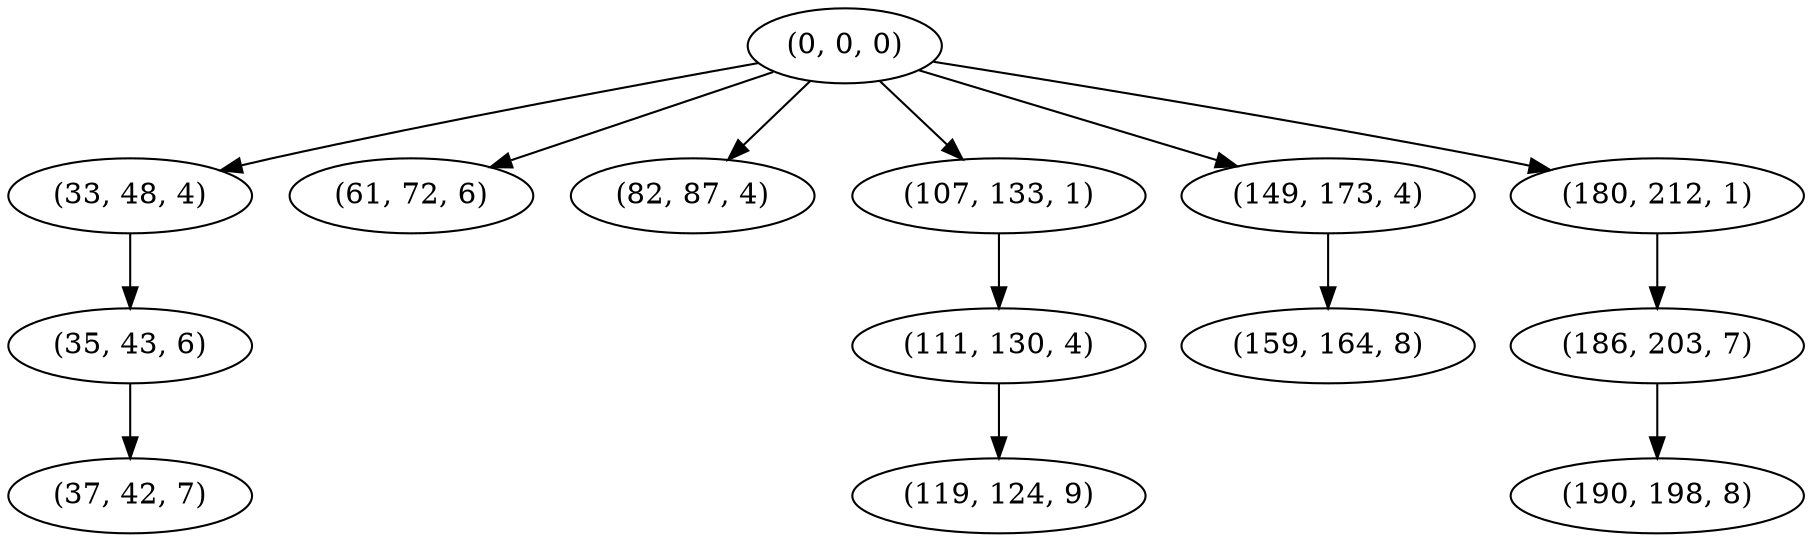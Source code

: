 digraph tree {
    "(0, 0, 0)";
    "(33, 48, 4)";
    "(35, 43, 6)";
    "(37, 42, 7)";
    "(61, 72, 6)";
    "(82, 87, 4)";
    "(107, 133, 1)";
    "(111, 130, 4)";
    "(119, 124, 9)";
    "(149, 173, 4)";
    "(159, 164, 8)";
    "(180, 212, 1)";
    "(186, 203, 7)";
    "(190, 198, 8)";
    "(0, 0, 0)" -> "(33, 48, 4)";
    "(0, 0, 0)" -> "(61, 72, 6)";
    "(0, 0, 0)" -> "(82, 87, 4)";
    "(0, 0, 0)" -> "(107, 133, 1)";
    "(0, 0, 0)" -> "(149, 173, 4)";
    "(0, 0, 0)" -> "(180, 212, 1)";
    "(33, 48, 4)" -> "(35, 43, 6)";
    "(35, 43, 6)" -> "(37, 42, 7)";
    "(107, 133, 1)" -> "(111, 130, 4)";
    "(111, 130, 4)" -> "(119, 124, 9)";
    "(149, 173, 4)" -> "(159, 164, 8)";
    "(180, 212, 1)" -> "(186, 203, 7)";
    "(186, 203, 7)" -> "(190, 198, 8)";
}
